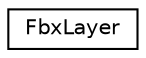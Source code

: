 digraph "クラス階層図"
{
  edge [fontname="Helvetica",fontsize="10",labelfontname="Helvetica",labelfontsize="10"];
  node [fontname="Helvetica",fontsize="10",shape=record];
  rankdir="LR";
  Node0 [label="FbxLayer",height=0.2,width=0.4,color="black", fillcolor="white", style="filled",URL="$class_fbx_layer.html"];
}
